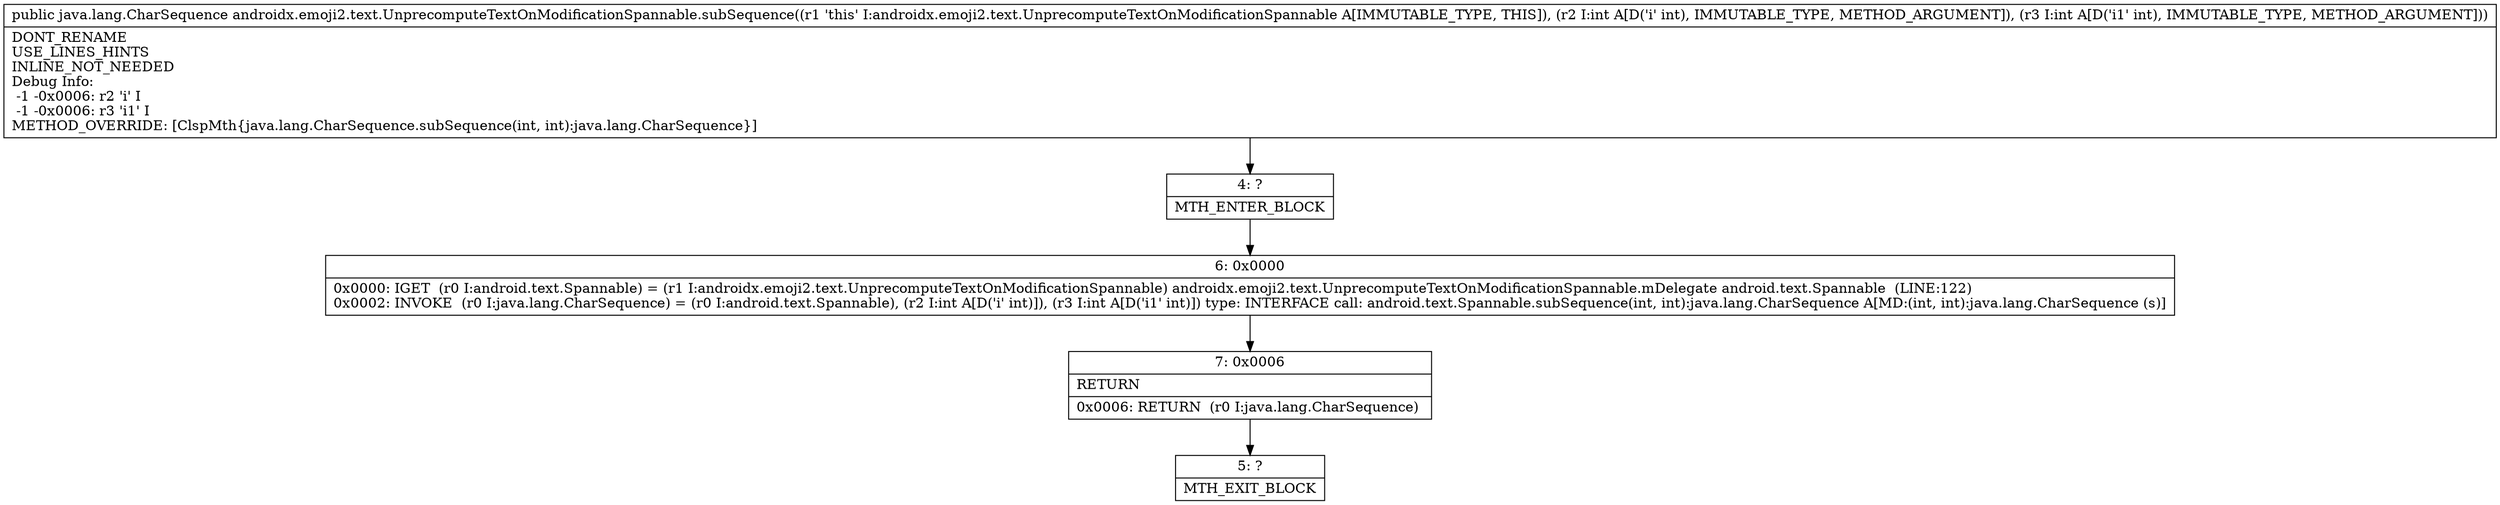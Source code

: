 digraph "CFG forandroidx.emoji2.text.UnprecomputeTextOnModificationSpannable.subSequence(II)Ljava\/lang\/CharSequence;" {
Node_4 [shape=record,label="{4\:\ ?|MTH_ENTER_BLOCK\l}"];
Node_6 [shape=record,label="{6\:\ 0x0000|0x0000: IGET  (r0 I:android.text.Spannable) = (r1 I:androidx.emoji2.text.UnprecomputeTextOnModificationSpannable) androidx.emoji2.text.UnprecomputeTextOnModificationSpannable.mDelegate android.text.Spannable  (LINE:122)\l0x0002: INVOKE  (r0 I:java.lang.CharSequence) = (r0 I:android.text.Spannable), (r2 I:int A[D('i' int)]), (r3 I:int A[D('i1' int)]) type: INTERFACE call: android.text.Spannable.subSequence(int, int):java.lang.CharSequence A[MD:(int, int):java.lang.CharSequence (s)]\l}"];
Node_7 [shape=record,label="{7\:\ 0x0006|RETURN\l|0x0006: RETURN  (r0 I:java.lang.CharSequence) \l}"];
Node_5 [shape=record,label="{5\:\ ?|MTH_EXIT_BLOCK\l}"];
MethodNode[shape=record,label="{public java.lang.CharSequence androidx.emoji2.text.UnprecomputeTextOnModificationSpannable.subSequence((r1 'this' I:androidx.emoji2.text.UnprecomputeTextOnModificationSpannable A[IMMUTABLE_TYPE, THIS]), (r2 I:int A[D('i' int), IMMUTABLE_TYPE, METHOD_ARGUMENT]), (r3 I:int A[D('i1' int), IMMUTABLE_TYPE, METHOD_ARGUMENT]))  | DONT_RENAME\lUSE_LINES_HINTS\lINLINE_NOT_NEEDED\lDebug Info:\l  \-1 \-0x0006: r2 'i' I\l  \-1 \-0x0006: r3 'i1' I\lMETHOD_OVERRIDE: [ClspMth\{java.lang.CharSequence.subSequence(int, int):java.lang.CharSequence\}]\l}"];
MethodNode -> Node_4;Node_4 -> Node_6;
Node_6 -> Node_7;
Node_7 -> Node_5;
}

